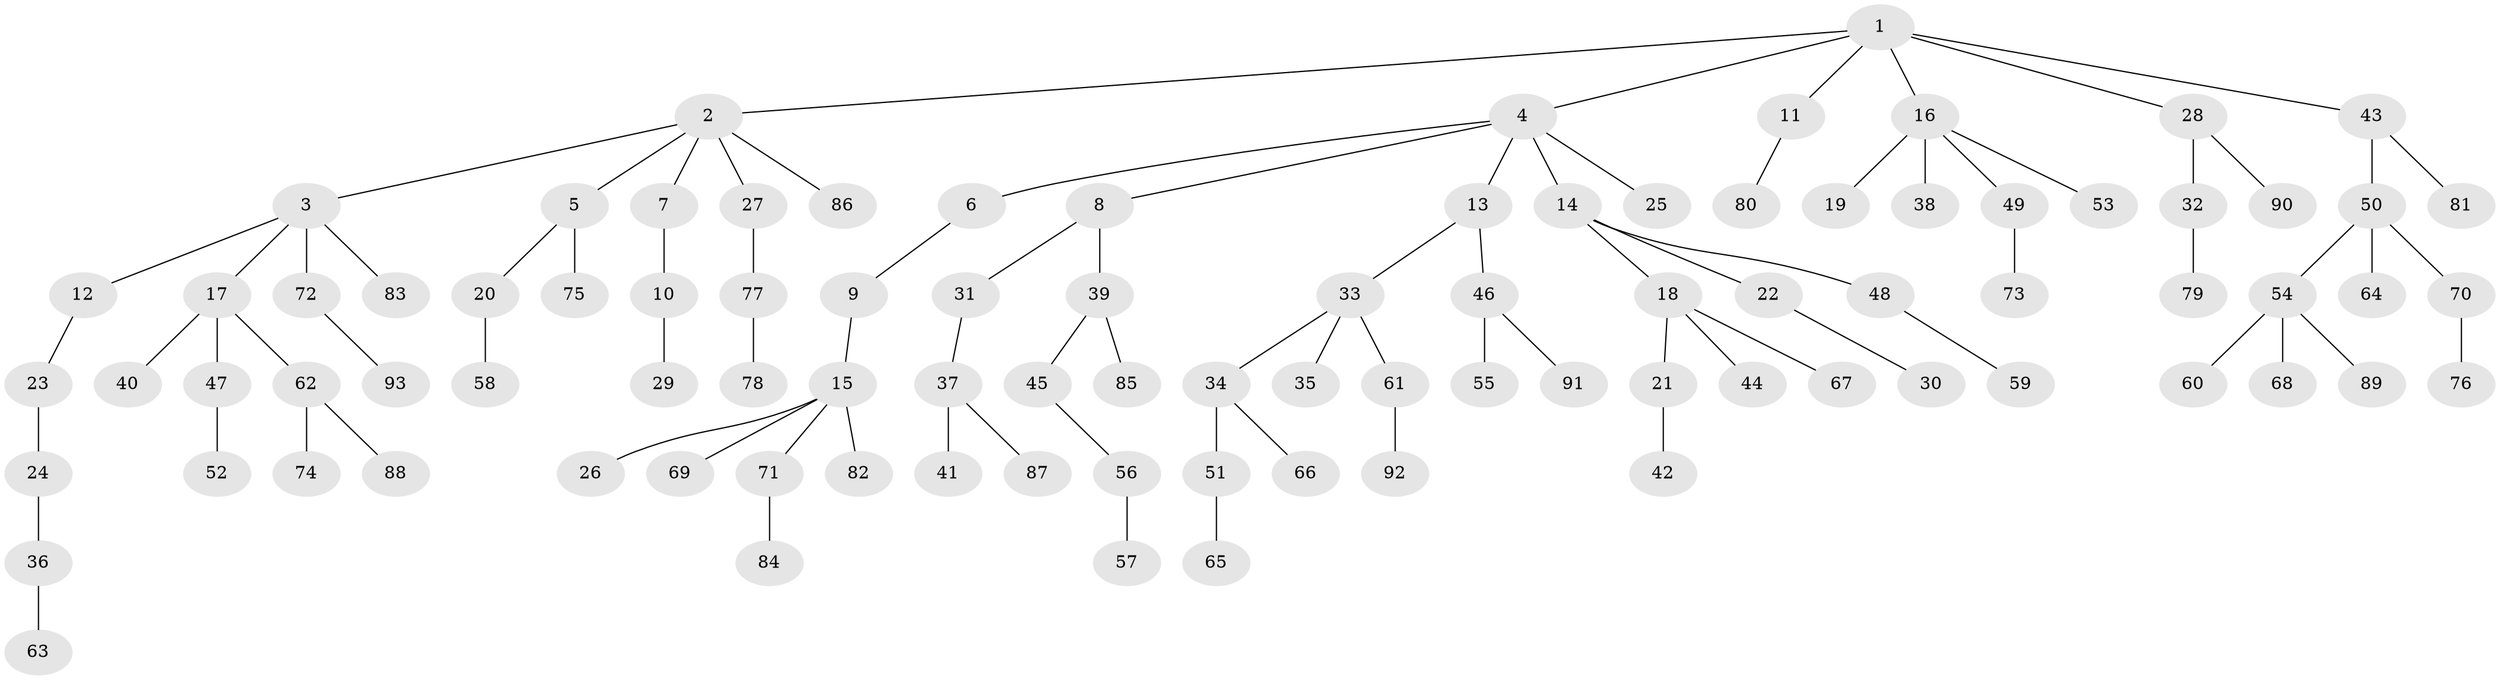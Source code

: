 // Generated by graph-tools (version 1.1) at 2025/50/03/09/25 03:50:18]
// undirected, 93 vertices, 92 edges
graph export_dot {
graph [start="1"]
  node [color=gray90,style=filled];
  1;
  2;
  3;
  4;
  5;
  6;
  7;
  8;
  9;
  10;
  11;
  12;
  13;
  14;
  15;
  16;
  17;
  18;
  19;
  20;
  21;
  22;
  23;
  24;
  25;
  26;
  27;
  28;
  29;
  30;
  31;
  32;
  33;
  34;
  35;
  36;
  37;
  38;
  39;
  40;
  41;
  42;
  43;
  44;
  45;
  46;
  47;
  48;
  49;
  50;
  51;
  52;
  53;
  54;
  55;
  56;
  57;
  58;
  59;
  60;
  61;
  62;
  63;
  64;
  65;
  66;
  67;
  68;
  69;
  70;
  71;
  72;
  73;
  74;
  75;
  76;
  77;
  78;
  79;
  80;
  81;
  82;
  83;
  84;
  85;
  86;
  87;
  88;
  89;
  90;
  91;
  92;
  93;
  1 -- 2;
  1 -- 4;
  1 -- 11;
  1 -- 16;
  1 -- 28;
  1 -- 43;
  2 -- 3;
  2 -- 5;
  2 -- 7;
  2 -- 27;
  2 -- 86;
  3 -- 12;
  3 -- 17;
  3 -- 72;
  3 -- 83;
  4 -- 6;
  4 -- 8;
  4 -- 13;
  4 -- 14;
  4 -- 25;
  5 -- 20;
  5 -- 75;
  6 -- 9;
  7 -- 10;
  8 -- 31;
  8 -- 39;
  9 -- 15;
  10 -- 29;
  11 -- 80;
  12 -- 23;
  13 -- 33;
  13 -- 46;
  14 -- 18;
  14 -- 22;
  14 -- 48;
  15 -- 26;
  15 -- 69;
  15 -- 71;
  15 -- 82;
  16 -- 19;
  16 -- 38;
  16 -- 49;
  16 -- 53;
  17 -- 40;
  17 -- 47;
  17 -- 62;
  18 -- 21;
  18 -- 44;
  18 -- 67;
  20 -- 58;
  21 -- 42;
  22 -- 30;
  23 -- 24;
  24 -- 36;
  27 -- 77;
  28 -- 32;
  28 -- 90;
  31 -- 37;
  32 -- 79;
  33 -- 34;
  33 -- 35;
  33 -- 61;
  34 -- 51;
  34 -- 66;
  36 -- 63;
  37 -- 41;
  37 -- 87;
  39 -- 45;
  39 -- 85;
  43 -- 50;
  43 -- 81;
  45 -- 56;
  46 -- 55;
  46 -- 91;
  47 -- 52;
  48 -- 59;
  49 -- 73;
  50 -- 54;
  50 -- 64;
  50 -- 70;
  51 -- 65;
  54 -- 60;
  54 -- 68;
  54 -- 89;
  56 -- 57;
  61 -- 92;
  62 -- 74;
  62 -- 88;
  70 -- 76;
  71 -- 84;
  72 -- 93;
  77 -- 78;
}
